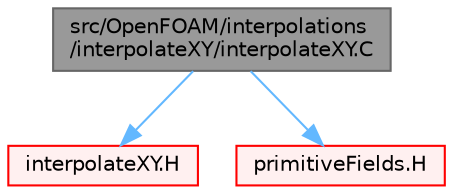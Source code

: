 digraph "src/OpenFOAM/interpolations/interpolateXY/interpolateXY.C"
{
 // LATEX_PDF_SIZE
  bgcolor="transparent";
  edge [fontname=Helvetica,fontsize=10,labelfontname=Helvetica,labelfontsize=10];
  node [fontname=Helvetica,fontsize=10,shape=box,height=0.2,width=0.4];
  Node1 [id="Node000001",label="src/OpenFOAM/interpolations\l/interpolateXY/interpolateXY.C",height=0.2,width=0.4,color="gray40", fillcolor="grey60", style="filled", fontcolor="black",tooltip=" "];
  Node1 -> Node2 [id="edge1_Node000001_Node000002",color="steelblue1",style="solid",tooltip=" "];
  Node2 [id="Node000002",label="interpolateXY.H",height=0.2,width=0.4,color="red", fillcolor="#FFF0F0", style="filled",URL="$interpolateXY_8H.html",tooltip="Interpolates y values from one curve to another with a different x distribution."];
  Node1 -> Node129 [id="edge2_Node000001_Node000129",color="steelblue1",style="solid",tooltip=" "];
  Node129 [id="Node000129",label="primitiveFields.H",height=0.2,width=0.4,color="red", fillcolor="#FFF0F0", style="filled",URL="$primitiveFields_8H.html",tooltip="Specialisations of Field<T> for scalar, vector and tensor."];
}
